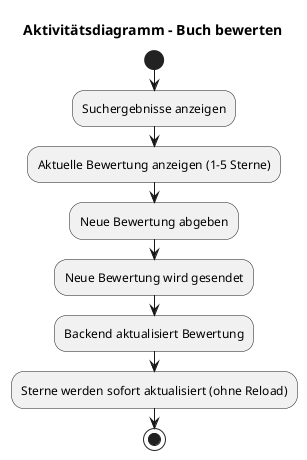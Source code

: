 ' Preview durch <Alt>D

@startuml Aktivitätsdiagramm_Bewertung

title Aktivitätsdiagramm – Buch bewerten

start

:Suchergebnisse anzeigen;
:Aktuelle Bewertung anzeigen (1-5 Sterne);

:Neue Bewertung abgeben;
:Neue Bewertung wird gesendet;

:Backend aktualisiert Bewertung;
:Sterne werden sofort aktualisiert (ohne Reload);

stop

@enduml